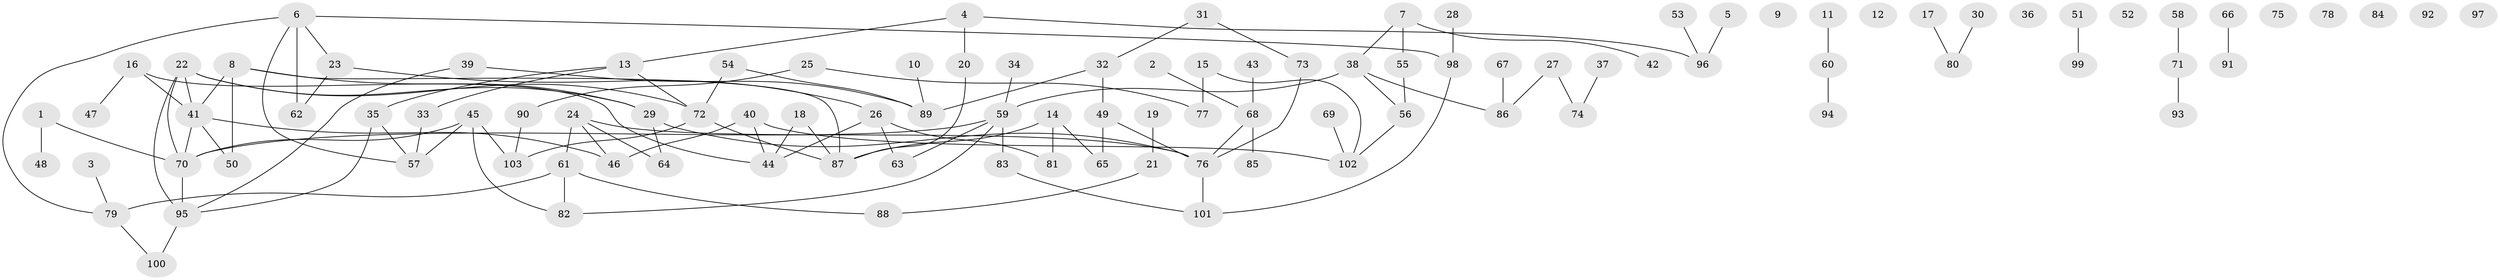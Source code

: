 // Generated by graph-tools (version 1.1) at 2025/33/03/09/25 02:33:49]
// undirected, 103 vertices, 119 edges
graph export_dot {
graph [start="1"]
  node [color=gray90,style=filled];
  1;
  2;
  3;
  4;
  5;
  6;
  7;
  8;
  9;
  10;
  11;
  12;
  13;
  14;
  15;
  16;
  17;
  18;
  19;
  20;
  21;
  22;
  23;
  24;
  25;
  26;
  27;
  28;
  29;
  30;
  31;
  32;
  33;
  34;
  35;
  36;
  37;
  38;
  39;
  40;
  41;
  42;
  43;
  44;
  45;
  46;
  47;
  48;
  49;
  50;
  51;
  52;
  53;
  54;
  55;
  56;
  57;
  58;
  59;
  60;
  61;
  62;
  63;
  64;
  65;
  66;
  67;
  68;
  69;
  70;
  71;
  72;
  73;
  74;
  75;
  76;
  77;
  78;
  79;
  80;
  81;
  82;
  83;
  84;
  85;
  86;
  87;
  88;
  89;
  90;
  91;
  92;
  93;
  94;
  95;
  96;
  97;
  98;
  99;
  100;
  101;
  102;
  103;
  1 -- 48;
  1 -- 70;
  2 -- 68;
  3 -- 79;
  4 -- 13;
  4 -- 20;
  4 -- 96;
  5 -- 96;
  6 -- 23;
  6 -- 57;
  6 -- 62;
  6 -- 79;
  6 -- 98;
  7 -- 38;
  7 -- 42;
  7 -- 55;
  8 -- 29;
  8 -- 41;
  8 -- 50;
  8 -- 87;
  10 -- 89;
  11 -- 60;
  13 -- 33;
  13 -- 35;
  13 -- 72;
  14 -- 65;
  14 -- 81;
  14 -- 87;
  15 -- 77;
  15 -- 102;
  16 -- 41;
  16 -- 44;
  16 -- 47;
  17 -- 80;
  18 -- 44;
  18 -- 87;
  19 -- 21;
  20 -- 87;
  21 -- 88;
  22 -- 29;
  22 -- 41;
  22 -- 70;
  22 -- 72;
  22 -- 95;
  23 -- 26;
  23 -- 62;
  24 -- 46;
  24 -- 61;
  24 -- 64;
  24 -- 76;
  25 -- 77;
  25 -- 90;
  26 -- 44;
  26 -- 63;
  26 -- 81;
  27 -- 74;
  27 -- 86;
  28 -- 98;
  29 -- 64;
  29 -- 76;
  30 -- 80;
  31 -- 32;
  31 -- 73;
  32 -- 49;
  32 -- 89;
  33 -- 57;
  34 -- 59;
  35 -- 57;
  35 -- 95;
  37 -- 74;
  38 -- 56;
  38 -- 59;
  38 -- 86;
  39 -- 89;
  39 -- 95;
  40 -- 44;
  40 -- 46;
  40 -- 102;
  41 -- 46;
  41 -- 50;
  41 -- 70;
  43 -- 68;
  45 -- 57;
  45 -- 70;
  45 -- 82;
  45 -- 103;
  49 -- 65;
  49 -- 76;
  51 -- 99;
  53 -- 96;
  54 -- 72;
  54 -- 89;
  55 -- 56;
  56 -- 102;
  58 -- 71;
  59 -- 63;
  59 -- 70;
  59 -- 82;
  59 -- 83;
  60 -- 94;
  61 -- 79;
  61 -- 82;
  61 -- 88;
  66 -- 91;
  67 -- 86;
  68 -- 76;
  68 -- 85;
  69 -- 102;
  70 -- 95;
  71 -- 93;
  72 -- 87;
  72 -- 103;
  73 -- 76;
  76 -- 101;
  79 -- 100;
  83 -- 101;
  90 -- 103;
  95 -- 100;
  98 -- 101;
}
